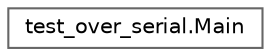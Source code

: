 digraph "Graphical Class Hierarchy"
{
 // LATEX_PDF_SIZE
  bgcolor="transparent";
  edge [fontname=Helvetica,fontsize=10,labelfontname=Helvetica,labelfontsize=10];
  node [fontname=Helvetica,fontsize=10,shape=box,height=0.2,width=0.4];
  rankdir="LR";
  Node0 [id="Node000000",label="test_over_serial.Main",height=0.2,width=0.4,color="grey40", fillcolor="white", style="filled",URL="$classtest__over__serial_1_1_main.html",tooltip=" "];
}

